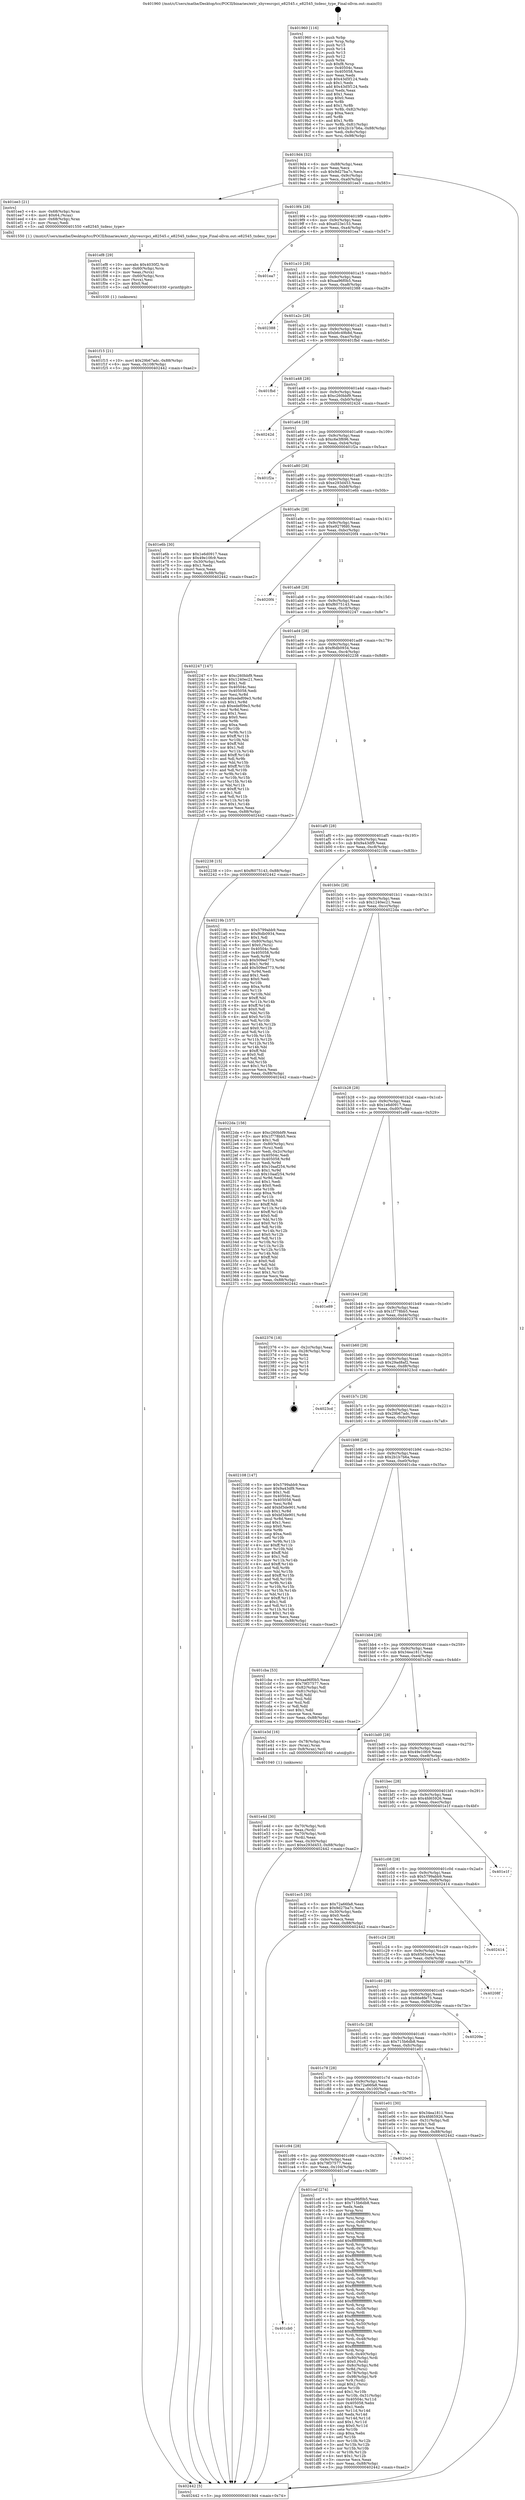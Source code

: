 digraph "0x401960" {
  label = "0x401960 (/mnt/c/Users/mathe/Desktop/tcc/POCII/binaries/extr_xhyvesrcpci_e82545.c_e82545_txdesc_type_Final-ollvm.out::main(0))"
  labelloc = "t"
  node[shape=record]

  Entry [label="",width=0.3,height=0.3,shape=circle,fillcolor=black,style=filled]
  "0x4019d4" [label="{
     0x4019d4 [32]\l
     | [instrs]\l
     &nbsp;&nbsp;0x4019d4 \<+6\>: mov -0x88(%rbp),%eax\l
     &nbsp;&nbsp;0x4019da \<+2\>: mov %eax,%ecx\l
     &nbsp;&nbsp;0x4019dc \<+6\>: sub $0x9d27ba7c,%ecx\l
     &nbsp;&nbsp;0x4019e2 \<+6\>: mov %eax,-0x9c(%rbp)\l
     &nbsp;&nbsp;0x4019e8 \<+6\>: mov %ecx,-0xa0(%rbp)\l
     &nbsp;&nbsp;0x4019ee \<+6\>: je 0000000000401ee3 \<main+0x583\>\l
  }"]
  "0x401ee3" [label="{
     0x401ee3 [21]\l
     | [instrs]\l
     &nbsp;&nbsp;0x401ee3 \<+4\>: mov -0x68(%rbp),%rax\l
     &nbsp;&nbsp;0x401ee7 \<+6\>: movl $0x64,(%rax)\l
     &nbsp;&nbsp;0x401eed \<+4\>: mov -0x68(%rbp),%rax\l
     &nbsp;&nbsp;0x401ef1 \<+2\>: mov (%rax),%edi\l
     &nbsp;&nbsp;0x401ef3 \<+5\>: call 0000000000401550 \<e82545_txdesc_type\>\l
     | [calls]\l
     &nbsp;&nbsp;0x401550 \{1\} (/mnt/c/Users/mathe/Desktop/tcc/POCII/binaries/extr_xhyvesrcpci_e82545.c_e82545_txdesc_type_Final-ollvm.out::e82545_txdesc_type)\l
  }"]
  "0x4019f4" [label="{
     0x4019f4 [28]\l
     | [instrs]\l
     &nbsp;&nbsp;0x4019f4 \<+5\>: jmp 00000000004019f9 \<main+0x99\>\l
     &nbsp;&nbsp;0x4019f9 \<+6\>: mov -0x9c(%rbp),%eax\l
     &nbsp;&nbsp;0x4019ff \<+5\>: sub $0xa023e153,%eax\l
     &nbsp;&nbsp;0x401a04 \<+6\>: mov %eax,-0xa4(%rbp)\l
     &nbsp;&nbsp;0x401a0a \<+6\>: je 0000000000401ea7 \<main+0x547\>\l
  }"]
  Exit [label="",width=0.3,height=0.3,shape=circle,fillcolor=black,style=filled,peripheries=2]
  "0x401ea7" [label="{
     0x401ea7\l
  }", style=dashed]
  "0x401a10" [label="{
     0x401a10 [28]\l
     | [instrs]\l
     &nbsp;&nbsp;0x401a10 \<+5\>: jmp 0000000000401a15 \<main+0xb5\>\l
     &nbsp;&nbsp;0x401a15 \<+6\>: mov -0x9c(%rbp),%eax\l
     &nbsp;&nbsp;0x401a1b \<+5\>: sub $0xaa96f0b5,%eax\l
     &nbsp;&nbsp;0x401a20 \<+6\>: mov %eax,-0xa8(%rbp)\l
     &nbsp;&nbsp;0x401a26 \<+6\>: je 0000000000402388 \<main+0xa28\>\l
  }"]
  "0x401f15" [label="{
     0x401f15 [21]\l
     | [instrs]\l
     &nbsp;&nbsp;0x401f15 \<+10\>: movl $0x29b67adc,-0x88(%rbp)\l
     &nbsp;&nbsp;0x401f1f \<+6\>: mov %eax,-0x108(%rbp)\l
     &nbsp;&nbsp;0x401f25 \<+5\>: jmp 0000000000402442 \<main+0xae2\>\l
  }"]
  "0x402388" [label="{
     0x402388\l
  }", style=dashed]
  "0x401a2c" [label="{
     0x401a2c [28]\l
     | [instrs]\l
     &nbsp;&nbsp;0x401a2c \<+5\>: jmp 0000000000401a31 \<main+0xd1\>\l
     &nbsp;&nbsp;0x401a31 \<+6\>: mov -0x9c(%rbp),%eax\l
     &nbsp;&nbsp;0x401a37 \<+5\>: sub $0xb6c49b8d,%eax\l
     &nbsp;&nbsp;0x401a3c \<+6\>: mov %eax,-0xac(%rbp)\l
     &nbsp;&nbsp;0x401a42 \<+6\>: je 0000000000401fbd \<main+0x65d\>\l
  }"]
  "0x401ef8" [label="{
     0x401ef8 [29]\l
     | [instrs]\l
     &nbsp;&nbsp;0x401ef8 \<+10\>: movabs $0x4030f2,%rdi\l
     &nbsp;&nbsp;0x401f02 \<+4\>: mov -0x60(%rbp),%rcx\l
     &nbsp;&nbsp;0x401f06 \<+2\>: mov %eax,(%rcx)\l
     &nbsp;&nbsp;0x401f08 \<+4\>: mov -0x60(%rbp),%rcx\l
     &nbsp;&nbsp;0x401f0c \<+2\>: mov (%rcx),%esi\l
     &nbsp;&nbsp;0x401f0e \<+2\>: mov $0x0,%al\l
     &nbsp;&nbsp;0x401f10 \<+5\>: call 0000000000401030 \<printf@plt\>\l
     | [calls]\l
     &nbsp;&nbsp;0x401030 \{1\} (unknown)\l
  }"]
  "0x401fbd" [label="{
     0x401fbd\l
  }", style=dashed]
  "0x401a48" [label="{
     0x401a48 [28]\l
     | [instrs]\l
     &nbsp;&nbsp;0x401a48 \<+5\>: jmp 0000000000401a4d \<main+0xed\>\l
     &nbsp;&nbsp;0x401a4d \<+6\>: mov -0x9c(%rbp),%eax\l
     &nbsp;&nbsp;0x401a53 \<+5\>: sub $0xc260bbf9,%eax\l
     &nbsp;&nbsp;0x401a58 \<+6\>: mov %eax,-0xb0(%rbp)\l
     &nbsp;&nbsp;0x401a5e \<+6\>: je 000000000040242d \<main+0xacd\>\l
  }"]
  "0x401e4d" [label="{
     0x401e4d [30]\l
     | [instrs]\l
     &nbsp;&nbsp;0x401e4d \<+4\>: mov -0x70(%rbp),%rdi\l
     &nbsp;&nbsp;0x401e51 \<+2\>: mov %eax,(%rdi)\l
     &nbsp;&nbsp;0x401e53 \<+4\>: mov -0x70(%rbp),%rdi\l
     &nbsp;&nbsp;0x401e57 \<+2\>: mov (%rdi),%eax\l
     &nbsp;&nbsp;0x401e59 \<+3\>: mov %eax,-0x30(%rbp)\l
     &nbsp;&nbsp;0x401e5c \<+10\>: movl $0xe293d453,-0x88(%rbp)\l
     &nbsp;&nbsp;0x401e66 \<+5\>: jmp 0000000000402442 \<main+0xae2\>\l
  }"]
  "0x40242d" [label="{
     0x40242d\l
  }", style=dashed]
  "0x401a64" [label="{
     0x401a64 [28]\l
     | [instrs]\l
     &nbsp;&nbsp;0x401a64 \<+5\>: jmp 0000000000401a69 \<main+0x109\>\l
     &nbsp;&nbsp;0x401a69 \<+6\>: mov -0x9c(%rbp),%eax\l
     &nbsp;&nbsp;0x401a6f \<+5\>: sub $0xc6e3f696,%eax\l
     &nbsp;&nbsp;0x401a74 \<+6\>: mov %eax,-0xb4(%rbp)\l
     &nbsp;&nbsp;0x401a7a \<+6\>: je 0000000000401f2a \<main+0x5ca\>\l
  }"]
  "0x401cb0" [label="{
     0x401cb0\l
  }", style=dashed]
  "0x401f2a" [label="{
     0x401f2a\l
  }", style=dashed]
  "0x401a80" [label="{
     0x401a80 [28]\l
     | [instrs]\l
     &nbsp;&nbsp;0x401a80 \<+5\>: jmp 0000000000401a85 \<main+0x125\>\l
     &nbsp;&nbsp;0x401a85 \<+6\>: mov -0x9c(%rbp),%eax\l
     &nbsp;&nbsp;0x401a8b \<+5\>: sub $0xe293d453,%eax\l
     &nbsp;&nbsp;0x401a90 \<+6\>: mov %eax,-0xb8(%rbp)\l
     &nbsp;&nbsp;0x401a96 \<+6\>: je 0000000000401e6b \<main+0x50b\>\l
  }"]
  "0x401cef" [label="{
     0x401cef [274]\l
     | [instrs]\l
     &nbsp;&nbsp;0x401cef \<+5\>: mov $0xaa96f0b5,%eax\l
     &nbsp;&nbsp;0x401cf4 \<+5\>: mov $0x715b6db8,%ecx\l
     &nbsp;&nbsp;0x401cf9 \<+2\>: xor %edx,%edx\l
     &nbsp;&nbsp;0x401cfb \<+3\>: mov %rsp,%rsi\l
     &nbsp;&nbsp;0x401cfe \<+4\>: add $0xfffffffffffffff0,%rsi\l
     &nbsp;&nbsp;0x401d02 \<+3\>: mov %rsi,%rsp\l
     &nbsp;&nbsp;0x401d05 \<+4\>: mov %rsi,-0x80(%rbp)\l
     &nbsp;&nbsp;0x401d09 \<+3\>: mov %rsp,%rsi\l
     &nbsp;&nbsp;0x401d0c \<+4\>: add $0xfffffffffffffff0,%rsi\l
     &nbsp;&nbsp;0x401d10 \<+3\>: mov %rsi,%rsp\l
     &nbsp;&nbsp;0x401d13 \<+3\>: mov %rsp,%rdi\l
     &nbsp;&nbsp;0x401d16 \<+4\>: add $0xfffffffffffffff0,%rdi\l
     &nbsp;&nbsp;0x401d1a \<+3\>: mov %rdi,%rsp\l
     &nbsp;&nbsp;0x401d1d \<+4\>: mov %rdi,-0x78(%rbp)\l
     &nbsp;&nbsp;0x401d21 \<+3\>: mov %rsp,%rdi\l
     &nbsp;&nbsp;0x401d24 \<+4\>: add $0xfffffffffffffff0,%rdi\l
     &nbsp;&nbsp;0x401d28 \<+3\>: mov %rdi,%rsp\l
     &nbsp;&nbsp;0x401d2b \<+4\>: mov %rdi,-0x70(%rbp)\l
     &nbsp;&nbsp;0x401d2f \<+3\>: mov %rsp,%rdi\l
     &nbsp;&nbsp;0x401d32 \<+4\>: add $0xfffffffffffffff0,%rdi\l
     &nbsp;&nbsp;0x401d36 \<+3\>: mov %rdi,%rsp\l
     &nbsp;&nbsp;0x401d39 \<+4\>: mov %rdi,-0x68(%rbp)\l
     &nbsp;&nbsp;0x401d3d \<+3\>: mov %rsp,%rdi\l
     &nbsp;&nbsp;0x401d40 \<+4\>: add $0xfffffffffffffff0,%rdi\l
     &nbsp;&nbsp;0x401d44 \<+3\>: mov %rdi,%rsp\l
     &nbsp;&nbsp;0x401d47 \<+4\>: mov %rdi,-0x60(%rbp)\l
     &nbsp;&nbsp;0x401d4b \<+3\>: mov %rsp,%rdi\l
     &nbsp;&nbsp;0x401d4e \<+4\>: add $0xfffffffffffffff0,%rdi\l
     &nbsp;&nbsp;0x401d52 \<+3\>: mov %rdi,%rsp\l
     &nbsp;&nbsp;0x401d55 \<+4\>: mov %rdi,-0x58(%rbp)\l
     &nbsp;&nbsp;0x401d59 \<+3\>: mov %rsp,%rdi\l
     &nbsp;&nbsp;0x401d5c \<+4\>: add $0xfffffffffffffff0,%rdi\l
     &nbsp;&nbsp;0x401d60 \<+3\>: mov %rdi,%rsp\l
     &nbsp;&nbsp;0x401d63 \<+4\>: mov %rdi,-0x50(%rbp)\l
     &nbsp;&nbsp;0x401d67 \<+3\>: mov %rsp,%rdi\l
     &nbsp;&nbsp;0x401d6a \<+4\>: add $0xfffffffffffffff0,%rdi\l
     &nbsp;&nbsp;0x401d6e \<+3\>: mov %rdi,%rsp\l
     &nbsp;&nbsp;0x401d71 \<+4\>: mov %rdi,-0x48(%rbp)\l
     &nbsp;&nbsp;0x401d75 \<+3\>: mov %rsp,%rdi\l
     &nbsp;&nbsp;0x401d78 \<+4\>: add $0xfffffffffffffff0,%rdi\l
     &nbsp;&nbsp;0x401d7c \<+3\>: mov %rdi,%rsp\l
     &nbsp;&nbsp;0x401d7f \<+4\>: mov %rdi,-0x40(%rbp)\l
     &nbsp;&nbsp;0x401d83 \<+4\>: mov -0x80(%rbp),%rdi\l
     &nbsp;&nbsp;0x401d87 \<+6\>: movl $0x0,(%rdi)\l
     &nbsp;&nbsp;0x401d8d \<+7\>: mov -0x8c(%rbp),%r8d\l
     &nbsp;&nbsp;0x401d94 \<+3\>: mov %r8d,(%rsi)\l
     &nbsp;&nbsp;0x401d97 \<+4\>: mov -0x78(%rbp),%rdi\l
     &nbsp;&nbsp;0x401d9b \<+7\>: mov -0x98(%rbp),%r9\l
     &nbsp;&nbsp;0x401da2 \<+3\>: mov %r9,(%rdi)\l
     &nbsp;&nbsp;0x401da5 \<+3\>: cmpl $0x2,(%rsi)\l
     &nbsp;&nbsp;0x401da8 \<+4\>: setne %r10b\l
     &nbsp;&nbsp;0x401dac \<+4\>: and $0x1,%r10b\l
     &nbsp;&nbsp;0x401db0 \<+4\>: mov %r10b,-0x31(%rbp)\l
     &nbsp;&nbsp;0x401db4 \<+8\>: mov 0x40504c,%r11d\l
     &nbsp;&nbsp;0x401dbc \<+7\>: mov 0x405058,%ebx\l
     &nbsp;&nbsp;0x401dc3 \<+3\>: sub $0x1,%edx\l
     &nbsp;&nbsp;0x401dc6 \<+3\>: mov %r11d,%r14d\l
     &nbsp;&nbsp;0x401dc9 \<+3\>: add %edx,%r14d\l
     &nbsp;&nbsp;0x401dcc \<+4\>: imul %r14d,%r11d\l
     &nbsp;&nbsp;0x401dd0 \<+4\>: and $0x1,%r11d\l
     &nbsp;&nbsp;0x401dd4 \<+4\>: cmp $0x0,%r11d\l
     &nbsp;&nbsp;0x401dd8 \<+4\>: sete %r10b\l
     &nbsp;&nbsp;0x401ddc \<+3\>: cmp $0xa,%ebx\l
     &nbsp;&nbsp;0x401ddf \<+4\>: setl %r15b\l
     &nbsp;&nbsp;0x401de3 \<+3\>: mov %r10b,%r12b\l
     &nbsp;&nbsp;0x401de6 \<+3\>: and %r15b,%r12b\l
     &nbsp;&nbsp;0x401de9 \<+3\>: xor %r15b,%r10b\l
     &nbsp;&nbsp;0x401dec \<+3\>: or %r10b,%r12b\l
     &nbsp;&nbsp;0x401def \<+4\>: test $0x1,%r12b\l
     &nbsp;&nbsp;0x401df3 \<+3\>: cmovne %ecx,%eax\l
     &nbsp;&nbsp;0x401df6 \<+6\>: mov %eax,-0x88(%rbp)\l
     &nbsp;&nbsp;0x401dfc \<+5\>: jmp 0000000000402442 \<main+0xae2\>\l
  }"]
  "0x401e6b" [label="{
     0x401e6b [30]\l
     | [instrs]\l
     &nbsp;&nbsp;0x401e6b \<+5\>: mov $0x1e6d0917,%eax\l
     &nbsp;&nbsp;0x401e70 \<+5\>: mov $0x49e10fc9,%ecx\l
     &nbsp;&nbsp;0x401e75 \<+3\>: mov -0x30(%rbp),%edx\l
     &nbsp;&nbsp;0x401e78 \<+3\>: cmp $0x1,%edx\l
     &nbsp;&nbsp;0x401e7b \<+3\>: cmovl %ecx,%eax\l
     &nbsp;&nbsp;0x401e7e \<+6\>: mov %eax,-0x88(%rbp)\l
     &nbsp;&nbsp;0x401e84 \<+5\>: jmp 0000000000402442 \<main+0xae2\>\l
  }"]
  "0x401a9c" [label="{
     0x401a9c [28]\l
     | [instrs]\l
     &nbsp;&nbsp;0x401a9c \<+5\>: jmp 0000000000401aa1 \<main+0x141\>\l
     &nbsp;&nbsp;0x401aa1 \<+6\>: mov -0x9c(%rbp),%eax\l
     &nbsp;&nbsp;0x401aa7 \<+5\>: sub $0xe9279fd0,%eax\l
     &nbsp;&nbsp;0x401aac \<+6\>: mov %eax,-0xbc(%rbp)\l
     &nbsp;&nbsp;0x401ab2 \<+6\>: je 00000000004020f4 \<main+0x794\>\l
  }"]
  "0x401c94" [label="{
     0x401c94 [28]\l
     | [instrs]\l
     &nbsp;&nbsp;0x401c94 \<+5\>: jmp 0000000000401c99 \<main+0x339\>\l
     &nbsp;&nbsp;0x401c99 \<+6\>: mov -0x9c(%rbp),%eax\l
     &nbsp;&nbsp;0x401c9f \<+5\>: sub $0x79f37577,%eax\l
     &nbsp;&nbsp;0x401ca4 \<+6\>: mov %eax,-0x104(%rbp)\l
     &nbsp;&nbsp;0x401caa \<+6\>: je 0000000000401cef \<main+0x38f\>\l
  }"]
  "0x4020f4" [label="{
     0x4020f4\l
  }", style=dashed]
  "0x401ab8" [label="{
     0x401ab8 [28]\l
     | [instrs]\l
     &nbsp;&nbsp;0x401ab8 \<+5\>: jmp 0000000000401abd \<main+0x15d\>\l
     &nbsp;&nbsp;0x401abd \<+6\>: mov -0x9c(%rbp),%eax\l
     &nbsp;&nbsp;0x401ac3 \<+5\>: sub $0xf6075143,%eax\l
     &nbsp;&nbsp;0x401ac8 \<+6\>: mov %eax,-0xc0(%rbp)\l
     &nbsp;&nbsp;0x401ace \<+6\>: je 0000000000402247 \<main+0x8e7\>\l
  }"]
  "0x4020e5" [label="{
     0x4020e5\l
  }", style=dashed]
  "0x402247" [label="{
     0x402247 [147]\l
     | [instrs]\l
     &nbsp;&nbsp;0x402247 \<+5\>: mov $0xc260bbf9,%eax\l
     &nbsp;&nbsp;0x40224c \<+5\>: mov $0x1240ec21,%ecx\l
     &nbsp;&nbsp;0x402251 \<+2\>: mov $0x1,%dl\l
     &nbsp;&nbsp;0x402253 \<+7\>: mov 0x40504c,%esi\l
     &nbsp;&nbsp;0x40225a \<+7\>: mov 0x405058,%edi\l
     &nbsp;&nbsp;0x402261 \<+3\>: mov %esi,%r8d\l
     &nbsp;&nbsp;0x402264 \<+7\>: add $0xedef09e3,%r8d\l
     &nbsp;&nbsp;0x40226b \<+4\>: sub $0x1,%r8d\l
     &nbsp;&nbsp;0x40226f \<+7\>: sub $0xedef09e3,%r8d\l
     &nbsp;&nbsp;0x402276 \<+4\>: imul %r8d,%esi\l
     &nbsp;&nbsp;0x40227a \<+3\>: and $0x1,%esi\l
     &nbsp;&nbsp;0x40227d \<+3\>: cmp $0x0,%esi\l
     &nbsp;&nbsp;0x402280 \<+4\>: sete %r9b\l
     &nbsp;&nbsp;0x402284 \<+3\>: cmp $0xa,%edi\l
     &nbsp;&nbsp;0x402287 \<+4\>: setl %r10b\l
     &nbsp;&nbsp;0x40228b \<+3\>: mov %r9b,%r11b\l
     &nbsp;&nbsp;0x40228e \<+4\>: xor $0xff,%r11b\l
     &nbsp;&nbsp;0x402292 \<+3\>: mov %r10b,%bl\l
     &nbsp;&nbsp;0x402295 \<+3\>: xor $0xff,%bl\l
     &nbsp;&nbsp;0x402298 \<+3\>: xor $0x1,%dl\l
     &nbsp;&nbsp;0x40229b \<+3\>: mov %r11b,%r14b\l
     &nbsp;&nbsp;0x40229e \<+4\>: and $0xff,%r14b\l
     &nbsp;&nbsp;0x4022a2 \<+3\>: and %dl,%r9b\l
     &nbsp;&nbsp;0x4022a5 \<+3\>: mov %bl,%r15b\l
     &nbsp;&nbsp;0x4022a8 \<+4\>: and $0xff,%r15b\l
     &nbsp;&nbsp;0x4022ac \<+3\>: and %dl,%r10b\l
     &nbsp;&nbsp;0x4022af \<+3\>: or %r9b,%r14b\l
     &nbsp;&nbsp;0x4022b2 \<+3\>: or %r10b,%r15b\l
     &nbsp;&nbsp;0x4022b5 \<+3\>: xor %r15b,%r14b\l
     &nbsp;&nbsp;0x4022b8 \<+3\>: or %bl,%r11b\l
     &nbsp;&nbsp;0x4022bb \<+4\>: xor $0xff,%r11b\l
     &nbsp;&nbsp;0x4022bf \<+3\>: or $0x1,%dl\l
     &nbsp;&nbsp;0x4022c2 \<+3\>: and %dl,%r11b\l
     &nbsp;&nbsp;0x4022c5 \<+3\>: or %r11b,%r14b\l
     &nbsp;&nbsp;0x4022c8 \<+4\>: test $0x1,%r14b\l
     &nbsp;&nbsp;0x4022cc \<+3\>: cmovne %ecx,%eax\l
     &nbsp;&nbsp;0x4022cf \<+6\>: mov %eax,-0x88(%rbp)\l
     &nbsp;&nbsp;0x4022d5 \<+5\>: jmp 0000000000402442 \<main+0xae2\>\l
  }"]
  "0x401ad4" [label="{
     0x401ad4 [28]\l
     | [instrs]\l
     &nbsp;&nbsp;0x401ad4 \<+5\>: jmp 0000000000401ad9 \<main+0x179\>\l
     &nbsp;&nbsp;0x401ad9 \<+6\>: mov -0x9c(%rbp),%eax\l
     &nbsp;&nbsp;0x401adf \<+5\>: sub $0xf6db0934,%eax\l
     &nbsp;&nbsp;0x401ae4 \<+6\>: mov %eax,-0xc4(%rbp)\l
     &nbsp;&nbsp;0x401aea \<+6\>: je 0000000000402238 \<main+0x8d8\>\l
  }"]
  "0x401c78" [label="{
     0x401c78 [28]\l
     | [instrs]\l
     &nbsp;&nbsp;0x401c78 \<+5\>: jmp 0000000000401c7d \<main+0x31d\>\l
     &nbsp;&nbsp;0x401c7d \<+6\>: mov -0x9c(%rbp),%eax\l
     &nbsp;&nbsp;0x401c83 \<+5\>: sub $0x72a66fa8,%eax\l
     &nbsp;&nbsp;0x401c88 \<+6\>: mov %eax,-0x100(%rbp)\l
     &nbsp;&nbsp;0x401c8e \<+6\>: je 00000000004020e5 \<main+0x785\>\l
  }"]
  "0x402238" [label="{
     0x402238 [15]\l
     | [instrs]\l
     &nbsp;&nbsp;0x402238 \<+10\>: movl $0xf6075143,-0x88(%rbp)\l
     &nbsp;&nbsp;0x402242 \<+5\>: jmp 0000000000402442 \<main+0xae2\>\l
  }"]
  "0x401af0" [label="{
     0x401af0 [28]\l
     | [instrs]\l
     &nbsp;&nbsp;0x401af0 \<+5\>: jmp 0000000000401af5 \<main+0x195\>\l
     &nbsp;&nbsp;0x401af5 \<+6\>: mov -0x9c(%rbp),%eax\l
     &nbsp;&nbsp;0x401afb \<+5\>: sub $0x9a43df9,%eax\l
     &nbsp;&nbsp;0x401b00 \<+6\>: mov %eax,-0xc8(%rbp)\l
     &nbsp;&nbsp;0x401b06 \<+6\>: je 000000000040219b \<main+0x83b\>\l
  }"]
  "0x401e01" [label="{
     0x401e01 [30]\l
     | [instrs]\l
     &nbsp;&nbsp;0x401e01 \<+5\>: mov $0x34ea1811,%eax\l
     &nbsp;&nbsp;0x401e06 \<+5\>: mov $0x4fd65926,%ecx\l
     &nbsp;&nbsp;0x401e0b \<+3\>: mov -0x31(%rbp),%dl\l
     &nbsp;&nbsp;0x401e0e \<+3\>: test $0x1,%dl\l
     &nbsp;&nbsp;0x401e11 \<+3\>: cmovne %ecx,%eax\l
     &nbsp;&nbsp;0x401e14 \<+6\>: mov %eax,-0x88(%rbp)\l
     &nbsp;&nbsp;0x401e1a \<+5\>: jmp 0000000000402442 \<main+0xae2\>\l
  }"]
  "0x40219b" [label="{
     0x40219b [157]\l
     | [instrs]\l
     &nbsp;&nbsp;0x40219b \<+5\>: mov $0x5799abb9,%eax\l
     &nbsp;&nbsp;0x4021a0 \<+5\>: mov $0xf6db0934,%ecx\l
     &nbsp;&nbsp;0x4021a5 \<+2\>: mov $0x1,%dl\l
     &nbsp;&nbsp;0x4021a7 \<+4\>: mov -0x80(%rbp),%rsi\l
     &nbsp;&nbsp;0x4021ab \<+6\>: movl $0x0,(%rsi)\l
     &nbsp;&nbsp;0x4021b1 \<+7\>: mov 0x40504c,%edi\l
     &nbsp;&nbsp;0x4021b8 \<+8\>: mov 0x405058,%r8d\l
     &nbsp;&nbsp;0x4021c0 \<+3\>: mov %edi,%r9d\l
     &nbsp;&nbsp;0x4021c3 \<+7\>: sub $0x509ed773,%r9d\l
     &nbsp;&nbsp;0x4021ca \<+4\>: sub $0x1,%r9d\l
     &nbsp;&nbsp;0x4021ce \<+7\>: add $0x509ed773,%r9d\l
     &nbsp;&nbsp;0x4021d5 \<+4\>: imul %r9d,%edi\l
     &nbsp;&nbsp;0x4021d9 \<+3\>: and $0x1,%edi\l
     &nbsp;&nbsp;0x4021dc \<+3\>: cmp $0x0,%edi\l
     &nbsp;&nbsp;0x4021df \<+4\>: sete %r10b\l
     &nbsp;&nbsp;0x4021e3 \<+4\>: cmp $0xa,%r8d\l
     &nbsp;&nbsp;0x4021e7 \<+4\>: setl %r11b\l
     &nbsp;&nbsp;0x4021eb \<+3\>: mov %r10b,%bl\l
     &nbsp;&nbsp;0x4021ee \<+3\>: xor $0xff,%bl\l
     &nbsp;&nbsp;0x4021f1 \<+3\>: mov %r11b,%r14b\l
     &nbsp;&nbsp;0x4021f4 \<+4\>: xor $0xff,%r14b\l
     &nbsp;&nbsp;0x4021f8 \<+3\>: xor $0x0,%dl\l
     &nbsp;&nbsp;0x4021fb \<+3\>: mov %bl,%r15b\l
     &nbsp;&nbsp;0x4021fe \<+4\>: and $0x0,%r15b\l
     &nbsp;&nbsp;0x402202 \<+3\>: and %dl,%r10b\l
     &nbsp;&nbsp;0x402205 \<+3\>: mov %r14b,%r12b\l
     &nbsp;&nbsp;0x402208 \<+4\>: and $0x0,%r12b\l
     &nbsp;&nbsp;0x40220c \<+3\>: and %dl,%r11b\l
     &nbsp;&nbsp;0x40220f \<+3\>: or %r10b,%r15b\l
     &nbsp;&nbsp;0x402212 \<+3\>: or %r11b,%r12b\l
     &nbsp;&nbsp;0x402215 \<+3\>: xor %r12b,%r15b\l
     &nbsp;&nbsp;0x402218 \<+3\>: or %r14b,%bl\l
     &nbsp;&nbsp;0x40221b \<+3\>: xor $0xff,%bl\l
     &nbsp;&nbsp;0x40221e \<+3\>: or $0x0,%dl\l
     &nbsp;&nbsp;0x402221 \<+2\>: and %dl,%bl\l
     &nbsp;&nbsp;0x402223 \<+3\>: or %bl,%r15b\l
     &nbsp;&nbsp;0x402226 \<+4\>: test $0x1,%r15b\l
     &nbsp;&nbsp;0x40222a \<+3\>: cmovne %ecx,%eax\l
     &nbsp;&nbsp;0x40222d \<+6\>: mov %eax,-0x88(%rbp)\l
     &nbsp;&nbsp;0x402233 \<+5\>: jmp 0000000000402442 \<main+0xae2\>\l
  }"]
  "0x401b0c" [label="{
     0x401b0c [28]\l
     | [instrs]\l
     &nbsp;&nbsp;0x401b0c \<+5\>: jmp 0000000000401b11 \<main+0x1b1\>\l
     &nbsp;&nbsp;0x401b11 \<+6\>: mov -0x9c(%rbp),%eax\l
     &nbsp;&nbsp;0x401b17 \<+5\>: sub $0x1240ec21,%eax\l
     &nbsp;&nbsp;0x401b1c \<+6\>: mov %eax,-0xcc(%rbp)\l
     &nbsp;&nbsp;0x401b22 \<+6\>: je 00000000004022da \<main+0x97a\>\l
  }"]
  "0x401c5c" [label="{
     0x401c5c [28]\l
     | [instrs]\l
     &nbsp;&nbsp;0x401c5c \<+5\>: jmp 0000000000401c61 \<main+0x301\>\l
     &nbsp;&nbsp;0x401c61 \<+6\>: mov -0x9c(%rbp),%eax\l
     &nbsp;&nbsp;0x401c67 \<+5\>: sub $0x715b6db8,%eax\l
     &nbsp;&nbsp;0x401c6c \<+6\>: mov %eax,-0xfc(%rbp)\l
     &nbsp;&nbsp;0x401c72 \<+6\>: je 0000000000401e01 \<main+0x4a1\>\l
  }"]
  "0x4022da" [label="{
     0x4022da [156]\l
     | [instrs]\l
     &nbsp;&nbsp;0x4022da \<+5\>: mov $0xc260bbf9,%eax\l
     &nbsp;&nbsp;0x4022df \<+5\>: mov $0x1f778bb5,%ecx\l
     &nbsp;&nbsp;0x4022e4 \<+2\>: mov $0x1,%dl\l
     &nbsp;&nbsp;0x4022e6 \<+4\>: mov -0x80(%rbp),%rsi\l
     &nbsp;&nbsp;0x4022ea \<+2\>: mov (%rsi),%edi\l
     &nbsp;&nbsp;0x4022ec \<+3\>: mov %edi,-0x2c(%rbp)\l
     &nbsp;&nbsp;0x4022ef \<+7\>: mov 0x40504c,%edi\l
     &nbsp;&nbsp;0x4022f6 \<+8\>: mov 0x405058,%r8d\l
     &nbsp;&nbsp;0x4022fe \<+3\>: mov %edi,%r9d\l
     &nbsp;&nbsp;0x402301 \<+7\>: add $0x10aaf254,%r9d\l
     &nbsp;&nbsp;0x402308 \<+4\>: sub $0x1,%r9d\l
     &nbsp;&nbsp;0x40230c \<+7\>: sub $0x10aaf254,%r9d\l
     &nbsp;&nbsp;0x402313 \<+4\>: imul %r9d,%edi\l
     &nbsp;&nbsp;0x402317 \<+3\>: and $0x1,%edi\l
     &nbsp;&nbsp;0x40231a \<+3\>: cmp $0x0,%edi\l
     &nbsp;&nbsp;0x40231d \<+4\>: sete %r10b\l
     &nbsp;&nbsp;0x402321 \<+4\>: cmp $0xa,%r8d\l
     &nbsp;&nbsp;0x402325 \<+4\>: setl %r11b\l
     &nbsp;&nbsp;0x402329 \<+3\>: mov %r10b,%bl\l
     &nbsp;&nbsp;0x40232c \<+3\>: xor $0xff,%bl\l
     &nbsp;&nbsp;0x40232f \<+3\>: mov %r11b,%r14b\l
     &nbsp;&nbsp;0x402332 \<+4\>: xor $0xff,%r14b\l
     &nbsp;&nbsp;0x402336 \<+3\>: xor $0x0,%dl\l
     &nbsp;&nbsp;0x402339 \<+3\>: mov %bl,%r15b\l
     &nbsp;&nbsp;0x40233c \<+4\>: and $0x0,%r15b\l
     &nbsp;&nbsp;0x402340 \<+3\>: and %dl,%r10b\l
     &nbsp;&nbsp;0x402343 \<+3\>: mov %r14b,%r12b\l
     &nbsp;&nbsp;0x402346 \<+4\>: and $0x0,%r12b\l
     &nbsp;&nbsp;0x40234a \<+3\>: and %dl,%r11b\l
     &nbsp;&nbsp;0x40234d \<+3\>: or %r10b,%r15b\l
     &nbsp;&nbsp;0x402350 \<+3\>: or %r11b,%r12b\l
     &nbsp;&nbsp;0x402353 \<+3\>: xor %r12b,%r15b\l
     &nbsp;&nbsp;0x402356 \<+3\>: or %r14b,%bl\l
     &nbsp;&nbsp;0x402359 \<+3\>: xor $0xff,%bl\l
     &nbsp;&nbsp;0x40235c \<+3\>: or $0x0,%dl\l
     &nbsp;&nbsp;0x40235f \<+2\>: and %dl,%bl\l
     &nbsp;&nbsp;0x402361 \<+3\>: or %bl,%r15b\l
     &nbsp;&nbsp;0x402364 \<+4\>: test $0x1,%r15b\l
     &nbsp;&nbsp;0x402368 \<+3\>: cmovne %ecx,%eax\l
     &nbsp;&nbsp;0x40236b \<+6\>: mov %eax,-0x88(%rbp)\l
     &nbsp;&nbsp;0x402371 \<+5\>: jmp 0000000000402442 \<main+0xae2\>\l
  }"]
  "0x401b28" [label="{
     0x401b28 [28]\l
     | [instrs]\l
     &nbsp;&nbsp;0x401b28 \<+5\>: jmp 0000000000401b2d \<main+0x1cd\>\l
     &nbsp;&nbsp;0x401b2d \<+6\>: mov -0x9c(%rbp),%eax\l
     &nbsp;&nbsp;0x401b33 \<+5\>: sub $0x1e6d0917,%eax\l
     &nbsp;&nbsp;0x401b38 \<+6\>: mov %eax,-0xd0(%rbp)\l
     &nbsp;&nbsp;0x401b3e \<+6\>: je 0000000000401e89 \<main+0x529\>\l
  }"]
  "0x40209e" [label="{
     0x40209e\l
  }", style=dashed]
  "0x401e89" [label="{
     0x401e89\l
  }", style=dashed]
  "0x401b44" [label="{
     0x401b44 [28]\l
     | [instrs]\l
     &nbsp;&nbsp;0x401b44 \<+5\>: jmp 0000000000401b49 \<main+0x1e9\>\l
     &nbsp;&nbsp;0x401b49 \<+6\>: mov -0x9c(%rbp),%eax\l
     &nbsp;&nbsp;0x401b4f \<+5\>: sub $0x1f778bb5,%eax\l
     &nbsp;&nbsp;0x401b54 \<+6\>: mov %eax,-0xd4(%rbp)\l
     &nbsp;&nbsp;0x401b5a \<+6\>: je 0000000000402376 \<main+0xa16\>\l
  }"]
  "0x401c40" [label="{
     0x401c40 [28]\l
     | [instrs]\l
     &nbsp;&nbsp;0x401c40 \<+5\>: jmp 0000000000401c45 \<main+0x2e5\>\l
     &nbsp;&nbsp;0x401c45 \<+6\>: mov -0x9c(%rbp),%eax\l
     &nbsp;&nbsp;0x401c4b \<+5\>: sub $0x68e8fe73,%eax\l
     &nbsp;&nbsp;0x401c50 \<+6\>: mov %eax,-0xf8(%rbp)\l
     &nbsp;&nbsp;0x401c56 \<+6\>: je 000000000040209e \<main+0x73e\>\l
  }"]
  "0x402376" [label="{
     0x402376 [18]\l
     | [instrs]\l
     &nbsp;&nbsp;0x402376 \<+3\>: mov -0x2c(%rbp),%eax\l
     &nbsp;&nbsp;0x402379 \<+4\>: lea -0x28(%rbp),%rsp\l
     &nbsp;&nbsp;0x40237d \<+1\>: pop %rbx\l
     &nbsp;&nbsp;0x40237e \<+2\>: pop %r12\l
     &nbsp;&nbsp;0x402380 \<+2\>: pop %r13\l
     &nbsp;&nbsp;0x402382 \<+2\>: pop %r14\l
     &nbsp;&nbsp;0x402384 \<+2\>: pop %r15\l
     &nbsp;&nbsp;0x402386 \<+1\>: pop %rbp\l
     &nbsp;&nbsp;0x402387 \<+1\>: ret\l
  }"]
  "0x401b60" [label="{
     0x401b60 [28]\l
     | [instrs]\l
     &nbsp;&nbsp;0x401b60 \<+5\>: jmp 0000000000401b65 \<main+0x205\>\l
     &nbsp;&nbsp;0x401b65 \<+6\>: mov -0x9c(%rbp),%eax\l
     &nbsp;&nbsp;0x401b6b \<+5\>: sub $0x29ad8af2,%eax\l
     &nbsp;&nbsp;0x401b70 \<+6\>: mov %eax,-0xd8(%rbp)\l
     &nbsp;&nbsp;0x401b76 \<+6\>: je 00000000004023cd \<main+0xa6d\>\l
  }"]
  "0x40208f" [label="{
     0x40208f\l
  }", style=dashed]
  "0x4023cd" [label="{
     0x4023cd\l
  }", style=dashed]
  "0x401b7c" [label="{
     0x401b7c [28]\l
     | [instrs]\l
     &nbsp;&nbsp;0x401b7c \<+5\>: jmp 0000000000401b81 \<main+0x221\>\l
     &nbsp;&nbsp;0x401b81 \<+6\>: mov -0x9c(%rbp),%eax\l
     &nbsp;&nbsp;0x401b87 \<+5\>: sub $0x29b67adc,%eax\l
     &nbsp;&nbsp;0x401b8c \<+6\>: mov %eax,-0xdc(%rbp)\l
     &nbsp;&nbsp;0x401b92 \<+6\>: je 0000000000402108 \<main+0x7a8\>\l
  }"]
  "0x401c24" [label="{
     0x401c24 [28]\l
     | [instrs]\l
     &nbsp;&nbsp;0x401c24 \<+5\>: jmp 0000000000401c29 \<main+0x2c9\>\l
     &nbsp;&nbsp;0x401c29 \<+6\>: mov -0x9c(%rbp),%eax\l
     &nbsp;&nbsp;0x401c2f \<+5\>: sub $0x6565cec4,%eax\l
     &nbsp;&nbsp;0x401c34 \<+6\>: mov %eax,-0xf4(%rbp)\l
     &nbsp;&nbsp;0x401c3a \<+6\>: je 000000000040208f \<main+0x72f\>\l
  }"]
  "0x402108" [label="{
     0x402108 [147]\l
     | [instrs]\l
     &nbsp;&nbsp;0x402108 \<+5\>: mov $0x5799abb9,%eax\l
     &nbsp;&nbsp;0x40210d \<+5\>: mov $0x9a43df9,%ecx\l
     &nbsp;&nbsp;0x402112 \<+2\>: mov $0x1,%dl\l
     &nbsp;&nbsp;0x402114 \<+7\>: mov 0x40504c,%esi\l
     &nbsp;&nbsp;0x40211b \<+7\>: mov 0x405058,%edi\l
     &nbsp;&nbsp;0x402122 \<+3\>: mov %esi,%r8d\l
     &nbsp;&nbsp;0x402125 \<+7\>: add $0xbf3de901,%r8d\l
     &nbsp;&nbsp;0x40212c \<+4\>: sub $0x1,%r8d\l
     &nbsp;&nbsp;0x402130 \<+7\>: sub $0xbf3de901,%r8d\l
     &nbsp;&nbsp;0x402137 \<+4\>: imul %r8d,%esi\l
     &nbsp;&nbsp;0x40213b \<+3\>: and $0x1,%esi\l
     &nbsp;&nbsp;0x40213e \<+3\>: cmp $0x0,%esi\l
     &nbsp;&nbsp;0x402141 \<+4\>: sete %r9b\l
     &nbsp;&nbsp;0x402145 \<+3\>: cmp $0xa,%edi\l
     &nbsp;&nbsp;0x402148 \<+4\>: setl %r10b\l
     &nbsp;&nbsp;0x40214c \<+3\>: mov %r9b,%r11b\l
     &nbsp;&nbsp;0x40214f \<+4\>: xor $0xff,%r11b\l
     &nbsp;&nbsp;0x402153 \<+3\>: mov %r10b,%bl\l
     &nbsp;&nbsp;0x402156 \<+3\>: xor $0xff,%bl\l
     &nbsp;&nbsp;0x402159 \<+3\>: xor $0x1,%dl\l
     &nbsp;&nbsp;0x40215c \<+3\>: mov %r11b,%r14b\l
     &nbsp;&nbsp;0x40215f \<+4\>: and $0xff,%r14b\l
     &nbsp;&nbsp;0x402163 \<+3\>: and %dl,%r9b\l
     &nbsp;&nbsp;0x402166 \<+3\>: mov %bl,%r15b\l
     &nbsp;&nbsp;0x402169 \<+4\>: and $0xff,%r15b\l
     &nbsp;&nbsp;0x40216d \<+3\>: and %dl,%r10b\l
     &nbsp;&nbsp;0x402170 \<+3\>: or %r9b,%r14b\l
     &nbsp;&nbsp;0x402173 \<+3\>: or %r10b,%r15b\l
     &nbsp;&nbsp;0x402176 \<+3\>: xor %r15b,%r14b\l
     &nbsp;&nbsp;0x402179 \<+3\>: or %bl,%r11b\l
     &nbsp;&nbsp;0x40217c \<+4\>: xor $0xff,%r11b\l
     &nbsp;&nbsp;0x402180 \<+3\>: or $0x1,%dl\l
     &nbsp;&nbsp;0x402183 \<+3\>: and %dl,%r11b\l
     &nbsp;&nbsp;0x402186 \<+3\>: or %r11b,%r14b\l
     &nbsp;&nbsp;0x402189 \<+4\>: test $0x1,%r14b\l
     &nbsp;&nbsp;0x40218d \<+3\>: cmovne %ecx,%eax\l
     &nbsp;&nbsp;0x402190 \<+6\>: mov %eax,-0x88(%rbp)\l
     &nbsp;&nbsp;0x402196 \<+5\>: jmp 0000000000402442 \<main+0xae2\>\l
  }"]
  "0x401b98" [label="{
     0x401b98 [28]\l
     | [instrs]\l
     &nbsp;&nbsp;0x401b98 \<+5\>: jmp 0000000000401b9d \<main+0x23d\>\l
     &nbsp;&nbsp;0x401b9d \<+6\>: mov -0x9c(%rbp),%eax\l
     &nbsp;&nbsp;0x401ba3 \<+5\>: sub $0x2b1b7b6a,%eax\l
     &nbsp;&nbsp;0x401ba8 \<+6\>: mov %eax,-0xe0(%rbp)\l
     &nbsp;&nbsp;0x401bae \<+6\>: je 0000000000401cba \<main+0x35a\>\l
  }"]
  "0x402414" [label="{
     0x402414\l
  }", style=dashed]
  "0x401cba" [label="{
     0x401cba [53]\l
     | [instrs]\l
     &nbsp;&nbsp;0x401cba \<+5\>: mov $0xaa96f0b5,%eax\l
     &nbsp;&nbsp;0x401cbf \<+5\>: mov $0x79f37577,%ecx\l
     &nbsp;&nbsp;0x401cc4 \<+6\>: mov -0x82(%rbp),%dl\l
     &nbsp;&nbsp;0x401cca \<+7\>: mov -0x81(%rbp),%sil\l
     &nbsp;&nbsp;0x401cd1 \<+3\>: mov %dl,%dil\l
     &nbsp;&nbsp;0x401cd4 \<+3\>: and %sil,%dil\l
     &nbsp;&nbsp;0x401cd7 \<+3\>: xor %sil,%dl\l
     &nbsp;&nbsp;0x401cda \<+3\>: or %dl,%dil\l
     &nbsp;&nbsp;0x401cdd \<+4\>: test $0x1,%dil\l
     &nbsp;&nbsp;0x401ce1 \<+3\>: cmovne %ecx,%eax\l
     &nbsp;&nbsp;0x401ce4 \<+6\>: mov %eax,-0x88(%rbp)\l
     &nbsp;&nbsp;0x401cea \<+5\>: jmp 0000000000402442 \<main+0xae2\>\l
  }"]
  "0x401bb4" [label="{
     0x401bb4 [28]\l
     | [instrs]\l
     &nbsp;&nbsp;0x401bb4 \<+5\>: jmp 0000000000401bb9 \<main+0x259\>\l
     &nbsp;&nbsp;0x401bb9 \<+6\>: mov -0x9c(%rbp),%eax\l
     &nbsp;&nbsp;0x401bbf \<+5\>: sub $0x34ea1811,%eax\l
     &nbsp;&nbsp;0x401bc4 \<+6\>: mov %eax,-0xe4(%rbp)\l
     &nbsp;&nbsp;0x401bca \<+6\>: je 0000000000401e3d \<main+0x4dd\>\l
  }"]
  "0x402442" [label="{
     0x402442 [5]\l
     | [instrs]\l
     &nbsp;&nbsp;0x402442 \<+5\>: jmp 00000000004019d4 \<main+0x74\>\l
  }"]
  "0x401960" [label="{
     0x401960 [116]\l
     | [instrs]\l
     &nbsp;&nbsp;0x401960 \<+1\>: push %rbp\l
     &nbsp;&nbsp;0x401961 \<+3\>: mov %rsp,%rbp\l
     &nbsp;&nbsp;0x401964 \<+2\>: push %r15\l
     &nbsp;&nbsp;0x401966 \<+2\>: push %r14\l
     &nbsp;&nbsp;0x401968 \<+2\>: push %r13\l
     &nbsp;&nbsp;0x40196a \<+2\>: push %r12\l
     &nbsp;&nbsp;0x40196c \<+1\>: push %rbx\l
     &nbsp;&nbsp;0x40196d \<+7\>: sub $0xf8,%rsp\l
     &nbsp;&nbsp;0x401974 \<+7\>: mov 0x40504c,%eax\l
     &nbsp;&nbsp;0x40197b \<+7\>: mov 0x405058,%ecx\l
     &nbsp;&nbsp;0x401982 \<+2\>: mov %eax,%edx\l
     &nbsp;&nbsp;0x401984 \<+6\>: sub $0x43d5f124,%edx\l
     &nbsp;&nbsp;0x40198a \<+3\>: sub $0x1,%edx\l
     &nbsp;&nbsp;0x40198d \<+6\>: add $0x43d5f124,%edx\l
     &nbsp;&nbsp;0x401993 \<+3\>: imul %edx,%eax\l
     &nbsp;&nbsp;0x401996 \<+3\>: and $0x1,%eax\l
     &nbsp;&nbsp;0x401999 \<+3\>: cmp $0x0,%eax\l
     &nbsp;&nbsp;0x40199c \<+4\>: sete %r8b\l
     &nbsp;&nbsp;0x4019a0 \<+4\>: and $0x1,%r8b\l
     &nbsp;&nbsp;0x4019a4 \<+7\>: mov %r8b,-0x82(%rbp)\l
     &nbsp;&nbsp;0x4019ab \<+3\>: cmp $0xa,%ecx\l
     &nbsp;&nbsp;0x4019ae \<+4\>: setl %r8b\l
     &nbsp;&nbsp;0x4019b2 \<+4\>: and $0x1,%r8b\l
     &nbsp;&nbsp;0x4019b6 \<+7\>: mov %r8b,-0x81(%rbp)\l
     &nbsp;&nbsp;0x4019bd \<+10\>: movl $0x2b1b7b6a,-0x88(%rbp)\l
     &nbsp;&nbsp;0x4019c7 \<+6\>: mov %edi,-0x8c(%rbp)\l
     &nbsp;&nbsp;0x4019cd \<+7\>: mov %rsi,-0x98(%rbp)\l
  }"]
  "0x401c08" [label="{
     0x401c08 [28]\l
     | [instrs]\l
     &nbsp;&nbsp;0x401c08 \<+5\>: jmp 0000000000401c0d \<main+0x2ad\>\l
     &nbsp;&nbsp;0x401c0d \<+6\>: mov -0x9c(%rbp),%eax\l
     &nbsp;&nbsp;0x401c13 \<+5\>: sub $0x5799abb9,%eax\l
     &nbsp;&nbsp;0x401c18 \<+6\>: mov %eax,-0xf0(%rbp)\l
     &nbsp;&nbsp;0x401c1e \<+6\>: je 0000000000402414 \<main+0xab4\>\l
  }"]
  "0x401e3d" [label="{
     0x401e3d [16]\l
     | [instrs]\l
     &nbsp;&nbsp;0x401e3d \<+4\>: mov -0x78(%rbp),%rax\l
     &nbsp;&nbsp;0x401e41 \<+3\>: mov (%rax),%rax\l
     &nbsp;&nbsp;0x401e44 \<+4\>: mov 0x8(%rax),%rdi\l
     &nbsp;&nbsp;0x401e48 \<+5\>: call 0000000000401040 \<atoi@plt\>\l
     | [calls]\l
     &nbsp;&nbsp;0x401040 \{1\} (unknown)\l
  }"]
  "0x401bd0" [label="{
     0x401bd0 [28]\l
     | [instrs]\l
     &nbsp;&nbsp;0x401bd0 \<+5\>: jmp 0000000000401bd5 \<main+0x275\>\l
     &nbsp;&nbsp;0x401bd5 \<+6\>: mov -0x9c(%rbp),%eax\l
     &nbsp;&nbsp;0x401bdb \<+5\>: sub $0x49e10fc9,%eax\l
     &nbsp;&nbsp;0x401be0 \<+6\>: mov %eax,-0xe8(%rbp)\l
     &nbsp;&nbsp;0x401be6 \<+6\>: je 0000000000401ec5 \<main+0x565\>\l
  }"]
  "0x401e1f" [label="{
     0x401e1f\l
  }", style=dashed]
  "0x401ec5" [label="{
     0x401ec5 [30]\l
     | [instrs]\l
     &nbsp;&nbsp;0x401ec5 \<+5\>: mov $0x72a66fa8,%eax\l
     &nbsp;&nbsp;0x401eca \<+5\>: mov $0x9d27ba7c,%ecx\l
     &nbsp;&nbsp;0x401ecf \<+3\>: mov -0x30(%rbp),%edx\l
     &nbsp;&nbsp;0x401ed2 \<+3\>: cmp $0x0,%edx\l
     &nbsp;&nbsp;0x401ed5 \<+3\>: cmove %ecx,%eax\l
     &nbsp;&nbsp;0x401ed8 \<+6\>: mov %eax,-0x88(%rbp)\l
     &nbsp;&nbsp;0x401ede \<+5\>: jmp 0000000000402442 \<main+0xae2\>\l
  }"]
  "0x401bec" [label="{
     0x401bec [28]\l
     | [instrs]\l
     &nbsp;&nbsp;0x401bec \<+5\>: jmp 0000000000401bf1 \<main+0x291\>\l
     &nbsp;&nbsp;0x401bf1 \<+6\>: mov -0x9c(%rbp),%eax\l
     &nbsp;&nbsp;0x401bf7 \<+5\>: sub $0x4fd65926,%eax\l
     &nbsp;&nbsp;0x401bfc \<+6\>: mov %eax,-0xec(%rbp)\l
     &nbsp;&nbsp;0x401c02 \<+6\>: je 0000000000401e1f \<main+0x4bf\>\l
  }"]
  Entry -> "0x401960" [label=" 1"]
  "0x4019d4" -> "0x401ee3" [label=" 1"]
  "0x4019d4" -> "0x4019f4" [label=" 12"]
  "0x402376" -> Exit [label=" 1"]
  "0x4019f4" -> "0x401ea7" [label=" 0"]
  "0x4019f4" -> "0x401a10" [label=" 12"]
  "0x4022da" -> "0x402442" [label=" 1"]
  "0x401a10" -> "0x402388" [label=" 0"]
  "0x401a10" -> "0x401a2c" [label=" 12"]
  "0x402247" -> "0x402442" [label=" 1"]
  "0x401a2c" -> "0x401fbd" [label=" 0"]
  "0x401a2c" -> "0x401a48" [label=" 12"]
  "0x402238" -> "0x402442" [label=" 1"]
  "0x401a48" -> "0x40242d" [label=" 0"]
  "0x401a48" -> "0x401a64" [label=" 12"]
  "0x40219b" -> "0x402442" [label=" 1"]
  "0x401a64" -> "0x401f2a" [label=" 0"]
  "0x401a64" -> "0x401a80" [label=" 12"]
  "0x401f15" -> "0x402442" [label=" 1"]
  "0x401a80" -> "0x401e6b" [label=" 1"]
  "0x401a80" -> "0x401a9c" [label=" 11"]
  "0x401ef8" -> "0x401f15" [label=" 1"]
  "0x401a9c" -> "0x4020f4" [label=" 0"]
  "0x401a9c" -> "0x401ab8" [label=" 11"]
  "0x401ec5" -> "0x402442" [label=" 1"]
  "0x401ab8" -> "0x402247" [label=" 1"]
  "0x401ab8" -> "0x401ad4" [label=" 10"]
  "0x401e6b" -> "0x402442" [label=" 1"]
  "0x401ad4" -> "0x402238" [label=" 1"]
  "0x401ad4" -> "0x401af0" [label=" 9"]
  "0x401e3d" -> "0x401e4d" [label=" 1"]
  "0x401af0" -> "0x40219b" [label=" 1"]
  "0x401af0" -> "0x401b0c" [label=" 8"]
  "0x401e01" -> "0x402442" [label=" 1"]
  "0x401b0c" -> "0x4022da" [label=" 1"]
  "0x401b0c" -> "0x401b28" [label=" 7"]
  "0x402108" -> "0x402442" [label=" 1"]
  "0x401b28" -> "0x401e89" [label=" 0"]
  "0x401b28" -> "0x401b44" [label=" 7"]
  "0x401c94" -> "0x401cb0" [label=" 0"]
  "0x401b44" -> "0x402376" [label=" 1"]
  "0x401b44" -> "0x401b60" [label=" 6"]
  "0x401ee3" -> "0x401ef8" [label=" 1"]
  "0x401b60" -> "0x4023cd" [label=" 0"]
  "0x401b60" -> "0x401b7c" [label=" 6"]
  "0x401c78" -> "0x401c94" [label=" 1"]
  "0x401b7c" -> "0x402108" [label=" 1"]
  "0x401b7c" -> "0x401b98" [label=" 5"]
  "0x401e4d" -> "0x402442" [label=" 1"]
  "0x401b98" -> "0x401cba" [label=" 1"]
  "0x401b98" -> "0x401bb4" [label=" 4"]
  "0x401cba" -> "0x402442" [label=" 1"]
  "0x401960" -> "0x4019d4" [label=" 1"]
  "0x402442" -> "0x4019d4" [label=" 12"]
  "0x401c5c" -> "0x401c78" [label=" 1"]
  "0x401bb4" -> "0x401e3d" [label=" 1"]
  "0x401bb4" -> "0x401bd0" [label=" 3"]
  "0x401cef" -> "0x402442" [label=" 1"]
  "0x401bd0" -> "0x401ec5" [label=" 1"]
  "0x401bd0" -> "0x401bec" [label=" 2"]
  "0x401c40" -> "0x401c5c" [label=" 2"]
  "0x401bec" -> "0x401e1f" [label=" 0"]
  "0x401bec" -> "0x401c08" [label=" 2"]
  "0x401c5c" -> "0x401e01" [label=" 1"]
  "0x401c08" -> "0x402414" [label=" 0"]
  "0x401c08" -> "0x401c24" [label=" 2"]
  "0x401c78" -> "0x4020e5" [label=" 0"]
  "0x401c24" -> "0x40208f" [label=" 0"]
  "0x401c24" -> "0x401c40" [label=" 2"]
  "0x401c94" -> "0x401cef" [label=" 1"]
  "0x401c40" -> "0x40209e" [label=" 0"]
}
